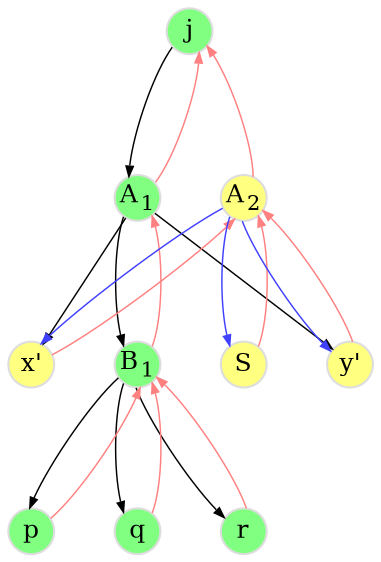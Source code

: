 digraph d {
	graph [
		rankdir="TB"
		bgcolor="white"
		color="white"
		nodesep="0.4"
		ranksep="0.8"
	];

	node [
		fontsize="12"
		style="solid"
		width="0.3"
		height="0.3"
		fixedsize="true"
		penwidth="1.0"
		color="#DDDDDD"
	];

	edge [
		penwidth="0.7"
		color="#000000"
		arrowsize="0.5"
	];


	j  [ label=<j>             style="filled" fillcolor="#80ff80" ];
	a1 [ label=<A<SUB>1</SUB>> style="filled" fillcolor="#80ff80" ];
	x  [ label=<x'>            style="filled" fillcolor="#ffff80" ];
	b1 [ label=<B<SUB>1</SUB>> style="filled" fillcolor="#80ff80" ];
	s  [ label=<S>             style="filled" fillcolor="#ffff80" ];
	y  [ label=<y'>            style="filled" fillcolor="#ffff80" ];
	p  [ label=<p>             style="filled" fillcolor="#80ff80" ];
	q  [ label=<q>             style="filled" fillcolor="#80ff80" ];
	r  [ label=<r>             style="filled" fillcolor="#80ff80" ];
	a2 [ label=<A<SUB>2</SUB>> style="filled" fillcolor="#ffff80" ];

	j  -> a1;
	a1 -> j   [ color="#ff8080" ];
	a1 -> x;
	x  -> a2  [ color="#ff8080" constraint=false ];
	a1 -> b1;
	b1 -> a1  [ color="#ff8080" ];
	a1 -> y;
	y  -> a2  [ color="#ff8080" constraint=false ];
	b1 -> p;
	p  -> b1  [ color="#ff8080" ];
	b1 -> q;
	q  -> b1  [ color="#ff8080" ];
	b1 -> r;
	r  -> b1  [ color="#ff8080" ];

	j -> a2 [ style=invis ];

	a2 -> j  [ color="#ff8080"     ];
	a2 -> x  [ color="#4040ff" constraint=false ];
	a2 -> s  [ color="#4040ff" constraint=false ];
	a2 -> y  [ color="#4040ff" constraint=false ];
	s  -> a2 [ color="#ff8080" constraint=false ];

	x -> b1 -> s -> y [ style=invis ];
	{ rank=same x b1 s y }
}

